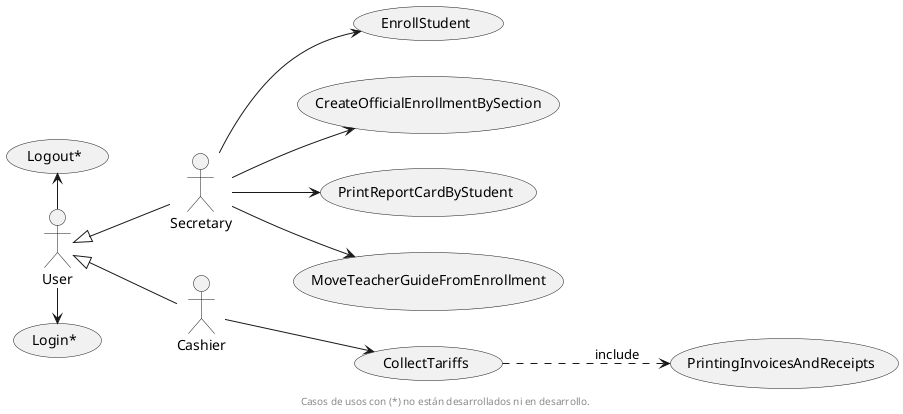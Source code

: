 @startuml
'skinparam BackgroundColor transparent
left to right direction

actor User
actor Secretary
actor Cashier

User <|-- Secretary
User <|-- Cashier

usecase "Login*"
usecase "Logout*"

usecase EnrollStudent
usecase CreateOfficialEnrollmentBySection
usecase PrintingInvoicesAndReceipts
usecase PrintReportCardByStudent
usecase MoveTeacherGuideFromEnrollment
usecase CollectTariffs

User -> "Login*"
User -left-> "Logout*"


Secretary --> EnrollStudent
Secretary --> CreateOfficialEnrollmentBySection
Secretary --> PrintReportCardByStudent
Secretary --> MoveTeacherGuideFromEnrollment

Cashier --> CollectTariffs

CollectTariffs ..> PrintingInvoicesAndReceipts: include

footer Casos de usos con (*) no están desarrollados ni en desarrollo.

@enduml